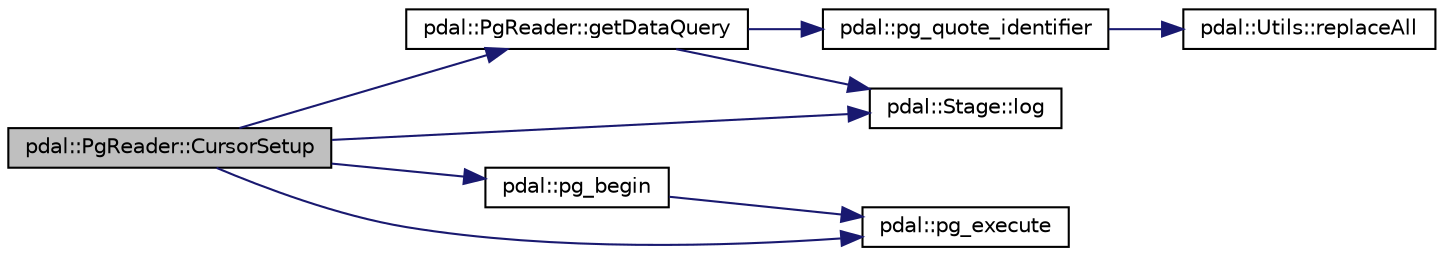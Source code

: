 digraph "pdal::PgReader::CursorSetup"
{
  edge [fontname="Helvetica",fontsize="10",labelfontname="Helvetica",labelfontsize="10"];
  node [fontname="Helvetica",fontsize="10",shape=record];
  rankdir="LR";
  Node1 [label="pdal::PgReader::CursorSetup",height=0.2,width=0.4,color="black", fillcolor="grey75", style="filled", fontcolor="black"];
  Node1 -> Node2 [color="midnightblue",fontsize="10",style="solid",fontname="Helvetica"];
  Node2 [label="pdal::PgReader::getDataQuery",height=0.2,width=0.4,color="black", fillcolor="white", style="filled",URL="$classpdal_1_1PgReader.html#aef8bf617afc5251372f7c0986c87bbc0"];
  Node2 -> Node3 [color="midnightblue",fontsize="10",style="solid",fontname="Helvetica"];
  Node3 [label="pdal::pg_quote_identifier",height=0.2,width=0.4,color="black", fillcolor="white", style="filled",URL="$namespacepdal.html#ad99ce17aa864ec243dd2c32460009634"];
  Node3 -> Node4 [color="midnightblue",fontsize="10",style="solid",fontname="Helvetica"];
  Node4 [label="pdal::Utils::replaceAll",height=0.2,width=0.4,color="black", fillcolor="white", style="filled",URL="$namespacepdal_1_1Utils.html#aee933a3f2afb351283582a3a50319fca"];
  Node2 -> Node5 [color="midnightblue",fontsize="10",style="solid",fontname="Helvetica"];
  Node5 [label="pdal::Stage::log",height=0.2,width=0.4,color="black", fillcolor="white", style="filled",URL="$classpdal_1_1Stage.html#ae8c29817e14d7cda53fdcbb23102d872"];
  Node1 -> Node5 [color="midnightblue",fontsize="10",style="solid",fontname="Helvetica"];
  Node1 -> Node6 [color="midnightblue",fontsize="10",style="solid",fontname="Helvetica"];
  Node6 [label="pdal::pg_begin",height=0.2,width=0.4,color="black", fillcolor="white", style="filled",URL="$namespacepdal.html#afe1717f9645892064094713c3f4f3315"];
  Node6 -> Node7 [color="midnightblue",fontsize="10",style="solid",fontname="Helvetica"];
  Node7 [label="pdal::pg_execute",height=0.2,width=0.4,color="black", fillcolor="white", style="filled",URL="$namespacepdal.html#a5eac2926f1224d534da8c435e6a645d1"];
  Node1 -> Node7 [color="midnightblue",fontsize="10",style="solid",fontname="Helvetica"];
}
